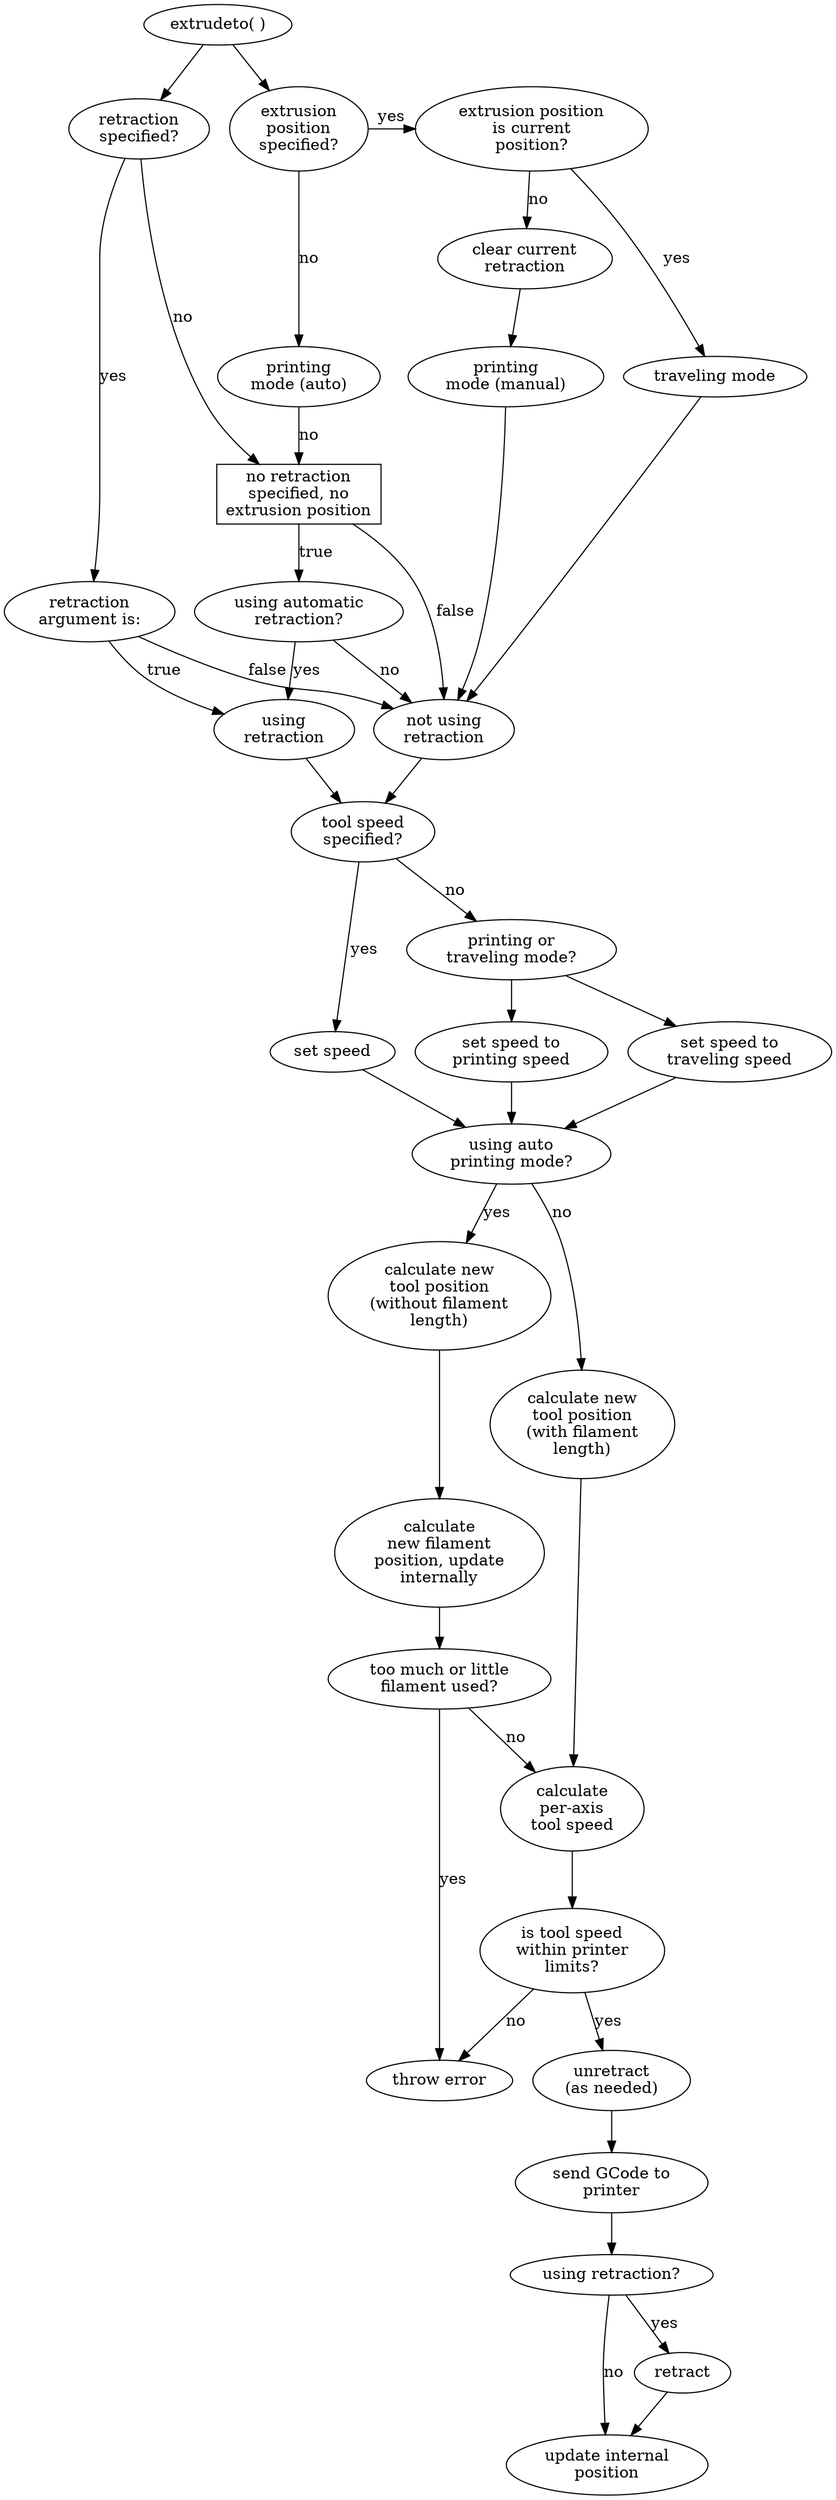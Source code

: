 

digraph movement {

    splines="TRUE";

    /* Entities */

    start [label=<extrudeto( )>, shape="ellipse" ]

    //checkwait [label="waiting\ntime set?" shape="diamond"]    

    //"printer\nwaits" [shape="house"]

    "no retraction\nspecified, no\nextrusion position" [shape="rect"]

    /* Relationships */
    
    start ->  "retraction\nspecified?"

    start -> "extrusion\nposition\nspecified?"

    "retraction\nspecified?" -> "retraction\nargument is:" [label="yes"]

    "retraction\nspecified?" -> "no retraction\nspecified, no\nextrusion position" [label="no"]

    "extrusion\nposition\nspecified?" -> "printing\nmode (auto)" [label="no"]

    "printing\nmode (auto)" -> "no retraction\nspecified, no\nextrusion position" [label="no"]

    "no retraction\nspecified, no\nextrusion position" -> "using automatic\nretraction?" [label="true"]

    "no retraction\nspecified, no\nextrusion position" -> "not using\nretraction" [label="false"]
    
     "using automatic\nretraction?" -> "using\nretraction"  [label="yes"]

    "retraction\nargument is:" -> "using\nretraction"  [label="true"]
    "retraction\nargument is:" -> "not using\nretraction"  [label="false"]
    

//"using automatic\nretraction?" [label="no\n(calculate based\non movement\n length)"]

    "using automatic\nretraction?" -> "not using\nretraction" [label="no"]
    
    "extrusion\nposition\nspecified?" -> "extrusion position\nis current\nposition?" [label="yes"]

    "extrusion position\nis current\nposition?" -> "traveling mode" [label="yes"]
    
    "traveling mode" -> "not using\nretraction" 

    "extrusion position\nis current\nposition?" -> "clear current\nretraction" [label="no"]
    
    "clear current\nretraction" -> "printing\nmode (manual)"

    "printing\nmode (manual)" -> "not using\nretraction" 
 
    "not using\nretraction" -> "tool speed\nspecified?"

    "using\nretraction" -> "tool speed\nspecified?"

    "tool speed\nspecified?" -> "set speed" [label="yes"]

    "tool speed\nspecified?" -> "printing or\ntraveling mode?" [label="no"]

    "printing or\ntraveling mode?" -> "set speed to\ntraveling speed"

    "printing or\ntraveling mode?" -> "set speed to\nprinting speed"

    "set speed" -> "using auto\nprinting mode?"
    "set speed to\nprinting speed" -> "using auto\nprinting mode?"
    "set speed to\ntraveling speed" -> "using auto\nprinting mode?"
    
    "using auto\nprinting mode?" -> "calculate new\ntool position\n(without filament\nlength)" [label="yes"]

    "using auto\nprinting mode?" -> "calculate new\ntool position\n(with filament\nlength)" [label="no"]

    "calculate new\ntool position\n(with filament\nlength)" -> "calculate\nper-axis\ntool speed"

    "calculate new\ntool position\n(without filament\nlength)" -> "calculate\nnew filament\nposition, update\ninternally"

    "calculate\nnew filament\nposition, update\ninternally" -> "too much or little\nfilament used?"

    "too much or little\nfilament used?" -> "throw error" [label="yes"]
    
    "too much or little\nfilament used?" -> "calculate\nper-axis\ntool speed" [label="no"]

    "calculate\nper-axis\ntool speed" -> "is tool speed\nwithin printer\nlimits?"

    "is tool speed\nwithin printer\nlimits?" -> "throw error" [label="no"]

    "is tool speed\nwithin printer\nlimits?" -> "unretract\n(as needed)"[label="yes"]

    "unretract\n(as needed)" -> "send GCode to\nprinter"

    "send GCode to\nprinter" -> "using retraction?"

    "using retraction?" -> "retract" [label="yes"]
    "retract" -> "update internal\nposition"
    "using retraction?" -> "update internal\nposition" [label="no"]
    


   

    //unretract -> error [label="printer error"]

    //unretract -> "printing"

    //wait -> quit[label="response received"]
    //wait -> error[label="no response"]

    /* Ranks */
    subgraph start { rank=same; "retraction\nspecified?"; "extrusion\nposition\nspecified?"; "extrusion position\nis current\nposition?"};

    subgraph { rank=same;}

    subgraph { rank=same; "printing\nmode (auto)";"printing\nmode (manual)"; "traveling mode" }

    subgraph { rank=same; "set speed";  "set speed to\nprinting speed"; "set speed to\ntraveling speed"}

}
